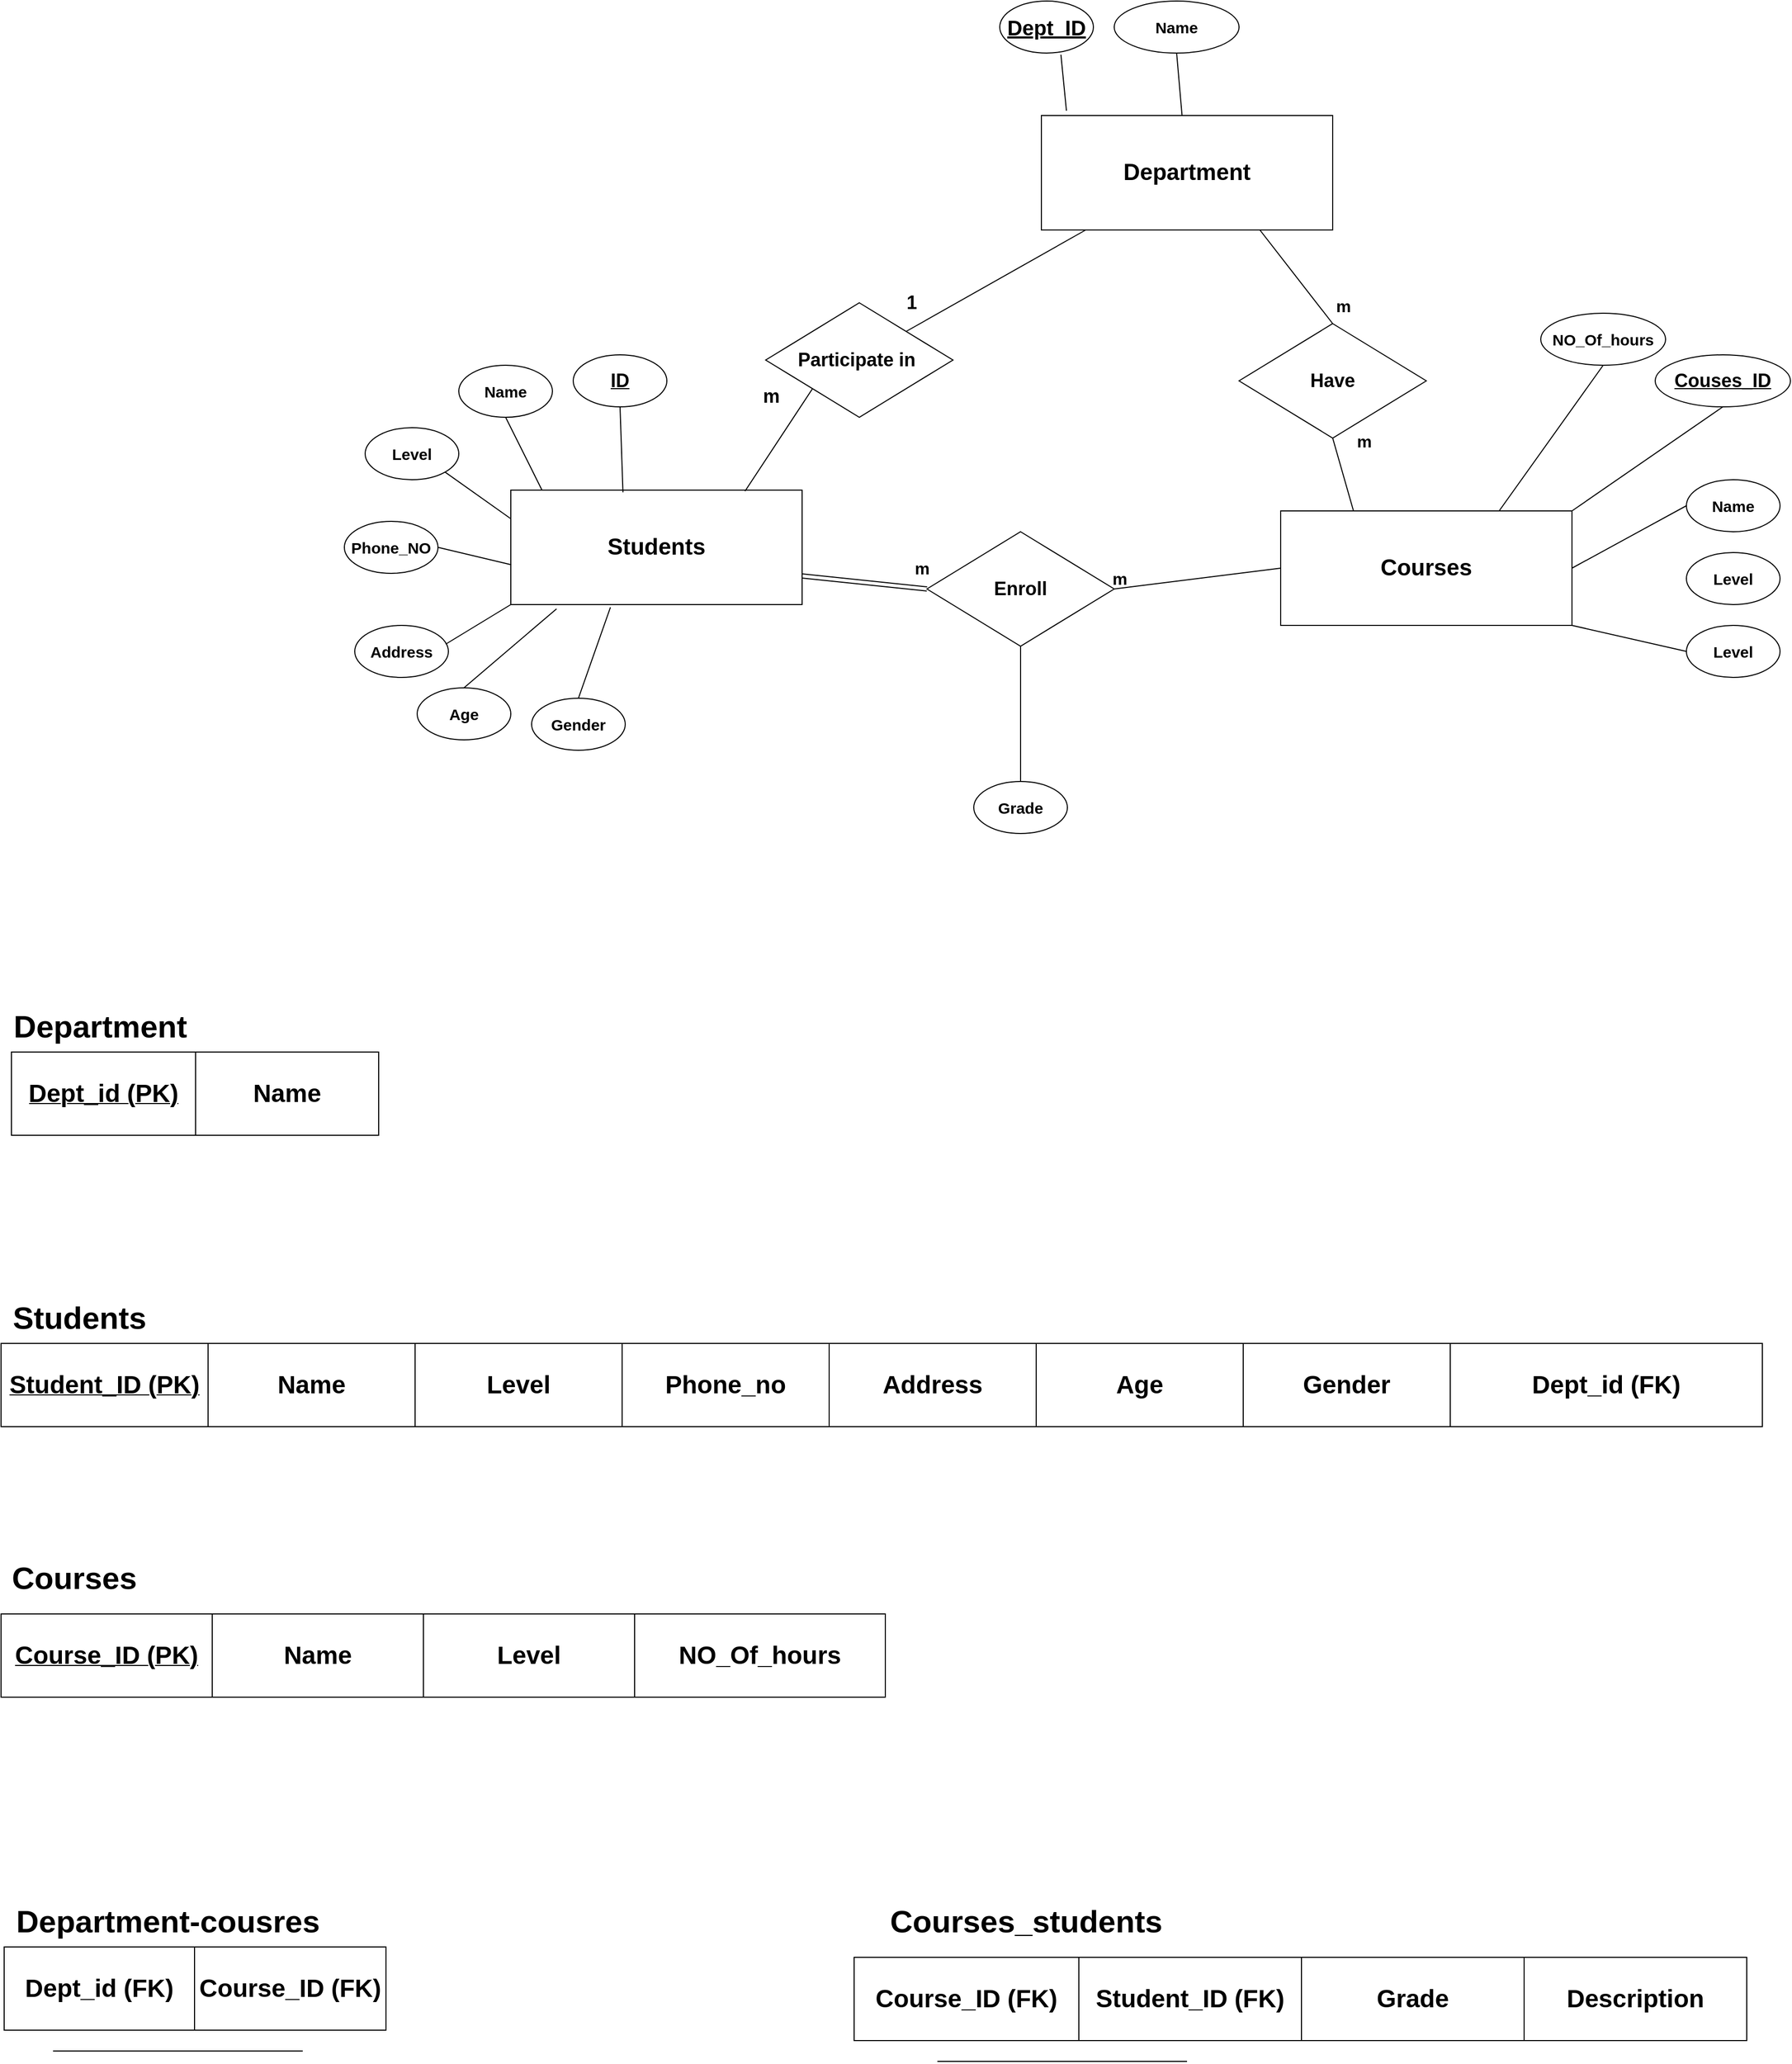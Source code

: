 <mxfile version="22.0.2" type="device">
  <diagram name="Page-1" id="YhrPNHlNUoOoIEPs7b8b">
    <mxGraphModel dx="2590" dy="1660" grid="1" gridSize="10" guides="1" tooltips="1" connect="1" arrows="1" fold="1" page="1" pageScale="1" pageWidth="2000" pageHeight="2500" math="0" shadow="0">
      <root>
        <mxCell id="0" />
        <mxCell id="1" parent="0" />
        <mxCell id="vTSPfiXsCYAhCla5K5Zu-1" value="&lt;font style=&quot;font-size: 22px;&quot;&gt;&lt;b&gt;Students&lt;/b&gt;&lt;/font&gt;" style="rounded=0;whiteSpace=wrap;html=1;" parent="1" vertex="1">
          <mxGeometry x="570" y="870" width="280" height="110" as="geometry" />
        </mxCell>
        <mxCell id="vTSPfiXsCYAhCla5K5Zu-5" value="&lt;b&gt;&lt;font style=&quot;font-size: 15px;&quot;&gt;Name&lt;/font&gt;&lt;/b&gt;" style="ellipse;whiteSpace=wrap;html=1;" parent="1" vertex="1">
          <mxGeometry x="520" y="750" width="90" height="50" as="geometry" />
        </mxCell>
        <mxCell id="vTSPfiXsCYAhCla5K5Zu-7" value="&lt;font style=&quot;font-size: 22px;&quot;&gt;&lt;b&gt;Courses&lt;/b&gt;&lt;/font&gt;" style="rounded=0;whiteSpace=wrap;html=1;" parent="1" vertex="1">
          <mxGeometry x="1310" y="890" width="280" height="110" as="geometry" />
        </mxCell>
        <mxCell id="vTSPfiXsCYAhCla5K5Zu-8" value="&lt;b&gt;&lt;font size=&quot;1&quot; style=&quot;&quot;&gt;&lt;u style=&quot;font-size: 18px;&quot;&gt;ID&lt;/u&gt;&lt;/font&gt;&lt;/b&gt;" style="ellipse;whiteSpace=wrap;html=1;" parent="1" vertex="1">
          <mxGeometry x="630" y="740" width="90" height="50" as="geometry" />
        </mxCell>
        <mxCell id="vTSPfiXsCYAhCla5K5Zu-10" value="&lt;b&gt;&lt;font style=&quot;font-size: 15px;&quot;&gt;Level&lt;/font&gt;&lt;/b&gt;" style="ellipse;whiteSpace=wrap;html=1;" parent="1" vertex="1">
          <mxGeometry x="430" y="810" width="90" height="50" as="geometry" />
        </mxCell>
        <mxCell id="vTSPfiXsCYAhCla5K5Zu-11" value="&lt;b&gt;&lt;font style=&quot;font-size: 15px;&quot;&gt;Phone_NO&lt;/font&gt;&lt;/b&gt;" style="ellipse;whiteSpace=wrap;html=1;" parent="1" vertex="1">
          <mxGeometry x="410" y="900" width="90" height="50" as="geometry" />
        </mxCell>
        <mxCell id="vTSPfiXsCYAhCla5K5Zu-12" value="&lt;b&gt;&lt;font style=&quot;font-size: 15px;&quot;&gt;Address&lt;/font&gt;&lt;/b&gt;" style="ellipse;whiteSpace=wrap;html=1;" parent="1" vertex="1">
          <mxGeometry x="420" y="1000" width="90" height="50" as="geometry" />
        </mxCell>
        <mxCell id="vTSPfiXsCYAhCla5K5Zu-14" value="" style="endArrow=none;html=1;rounded=0;entryX=0.5;entryY=1;entryDx=0;entryDy=0;exitX=0.385;exitY=0.019;exitDx=0;exitDy=0;exitPerimeter=0;" parent="1" source="vTSPfiXsCYAhCla5K5Zu-1" target="vTSPfiXsCYAhCla5K5Zu-8" edge="1">
          <mxGeometry width="50" height="50" relative="1" as="geometry">
            <mxPoint x="680" y="860" as="sourcePoint" />
            <mxPoint x="775" y="800" as="targetPoint" />
          </mxGeometry>
        </mxCell>
        <mxCell id="vTSPfiXsCYAhCla5K5Zu-15" value="" style="endArrow=none;html=1;rounded=0;entryX=0.5;entryY=1;entryDx=0;entryDy=0;exitX=0.107;exitY=0;exitDx=0;exitDy=0;exitPerimeter=0;" parent="1" source="vTSPfiXsCYAhCla5K5Zu-1" target="vTSPfiXsCYAhCla5K5Zu-5" edge="1">
          <mxGeometry width="50" height="50" relative="1" as="geometry">
            <mxPoint x="593" y="875.95" as="sourcePoint" />
            <mxPoint x="590" y="793.95" as="targetPoint" />
          </mxGeometry>
        </mxCell>
        <mxCell id="vTSPfiXsCYAhCla5K5Zu-16" value="" style="endArrow=none;html=1;rounded=0;entryX=1;entryY=1;entryDx=0;entryDy=0;exitX=0;exitY=0.25;exitDx=0;exitDy=0;" parent="1" source="vTSPfiXsCYAhCla5K5Zu-1" target="vTSPfiXsCYAhCla5K5Zu-10" edge="1">
          <mxGeometry width="50" height="50" relative="1" as="geometry">
            <mxPoint x="555" y="910" as="sourcePoint" />
            <mxPoint x="520" y="840" as="targetPoint" />
          </mxGeometry>
        </mxCell>
        <mxCell id="vTSPfiXsCYAhCla5K5Zu-17" value="" style="endArrow=none;html=1;rounded=0;entryX=1;entryY=0.5;entryDx=0;entryDy=0;exitX=0.002;exitY=0.652;exitDx=0;exitDy=0;exitPerimeter=0;" parent="1" source="vTSPfiXsCYAhCla5K5Zu-1" target="vTSPfiXsCYAhCla5K5Zu-11" edge="1">
          <mxGeometry width="50" height="50" relative="1" as="geometry">
            <mxPoint x="563.1" y="955.37" as="sourcePoint" />
            <mxPoint x="500.1" y="910.37" as="targetPoint" />
          </mxGeometry>
        </mxCell>
        <mxCell id="vTSPfiXsCYAhCla5K5Zu-19" value="" style="endArrow=none;html=1;rounded=0;exitX=0;exitY=1;exitDx=0;exitDy=0;entryX=0.972;entryY=0.36;entryDx=0;entryDy=0;entryPerimeter=0;" parent="1" source="vTSPfiXsCYAhCla5K5Zu-1" target="vTSPfiXsCYAhCla5K5Zu-12" edge="1">
          <mxGeometry width="50" height="50" relative="1" as="geometry">
            <mxPoint x="581" y="1043.64" as="sourcePoint" />
            <mxPoint x="540" y="1000" as="targetPoint" />
          </mxGeometry>
        </mxCell>
        <mxCell id="vTSPfiXsCYAhCla5K5Zu-21" value="&lt;font size=&quot;1&quot; style=&quot;&quot;&gt;&lt;u style=&quot;font-size: 18px;&quot;&gt;&lt;b&gt;Couses_ID&lt;/b&gt;&lt;/u&gt;&lt;/font&gt;" style="ellipse;whiteSpace=wrap;html=1;" parent="1" vertex="1">
          <mxGeometry x="1670" y="740" width="130" height="50" as="geometry" />
        </mxCell>
        <mxCell id="vTSPfiXsCYAhCla5K5Zu-22" value="&lt;font style=&quot;font-size: 15px;&quot;&gt;&lt;b&gt;NO_Of_hours&lt;/b&gt;&lt;/font&gt;" style="ellipse;whiteSpace=wrap;html=1;" parent="1" vertex="1">
          <mxGeometry x="1560" y="700" width="120" height="50" as="geometry" />
        </mxCell>
        <mxCell id="vTSPfiXsCYAhCla5K5Zu-23" value="&lt;b&gt;&lt;font style=&quot;font-size: 15px;&quot;&gt;Name&lt;/font&gt;&lt;/b&gt;" style="ellipse;whiteSpace=wrap;html=1;" parent="1" vertex="1">
          <mxGeometry x="1700" y="860" width="90" height="50" as="geometry" />
        </mxCell>
        <mxCell id="vTSPfiXsCYAhCla5K5Zu-24" value="&lt;b&gt;&lt;font style=&quot;font-size: 15px;&quot;&gt;Age&lt;/font&gt;&lt;/b&gt;" style="ellipse;whiteSpace=wrap;html=1;" parent="1" vertex="1">
          <mxGeometry x="480" y="1060" width="90" height="50" as="geometry" />
        </mxCell>
        <mxCell id="vTSPfiXsCYAhCla5K5Zu-25" value="" style="endArrow=none;html=1;rounded=0;exitX=0.157;exitY=1.037;exitDx=0;exitDy=0;entryX=0.5;entryY=0;entryDx=0;entryDy=0;exitPerimeter=0;" parent="1" source="vTSPfiXsCYAhCla5K5Zu-1" target="vTSPfiXsCYAhCla5K5Zu-24" edge="1">
          <mxGeometry width="50" height="50" relative="1" as="geometry">
            <mxPoint x="602.52" y="1012" as="sourcePoint" />
            <mxPoint x="539.52" y="1050" as="targetPoint" />
          </mxGeometry>
        </mxCell>
        <mxCell id="vTSPfiXsCYAhCla5K5Zu-28" value="&lt;font style=&quot;font-size: 15px;&quot;&gt;&lt;b&gt;Level&lt;/b&gt;&lt;/font&gt;" style="ellipse;whiteSpace=wrap;html=1;" parent="1" vertex="1">
          <mxGeometry x="1700" y="930" width="90" height="50" as="geometry" />
        </mxCell>
        <mxCell id="vTSPfiXsCYAhCla5K5Zu-32" value="" style="endArrow=none;html=1;rounded=0;exitX=1;exitY=0;exitDx=0;exitDy=0;entryX=0.5;entryY=1;entryDx=0;entryDy=0;" parent="1" source="vTSPfiXsCYAhCla5K5Zu-7" target="vTSPfiXsCYAhCla5K5Zu-21" edge="1">
          <mxGeometry width="50" height="50" relative="1" as="geometry">
            <mxPoint x="1095" y="900" as="sourcePoint" />
            <mxPoint x="1358" y="1130" as="targetPoint" />
          </mxGeometry>
        </mxCell>
        <mxCell id="vTSPfiXsCYAhCla5K5Zu-33" value="" style="endArrow=none;html=1;rounded=0;exitX=1;exitY=0.5;exitDx=0;exitDy=0;entryX=0;entryY=0.5;entryDx=0;entryDy=0;" parent="1" source="vTSPfiXsCYAhCla5K5Zu-7" target="vTSPfiXsCYAhCla5K5Zu-23" edge="1">
          <mxGeometry width="50" height="50" relative="1" as="geometry">
            <mxPoint x="1520" y="900" as="sourcePoint" />
            <mxPoint x="1590" y="830" as="targetPoint" />
          </mxGeometry>
        </mxCell>
        <mxCell id="vTSPfiXsCYAhCla5K5Zu-34" value="" style="endArrow=none;html=1;rounded=0;exitX=0.75;exitY=0;exitDx=0;exitDy=0;entryX=0.5;entryY=1;entryDx=0;entryDy=0;" parent="1" source="vTSPfiXsCYAhCla5K5Zu-7" edge="1" target="vTSPfiXsCYAhCla5K5Zu-22">
          <mxGeometry width="50" height="50" relative="1" as="geometry">
            <mxPoint x="1479.56" y="888" as="sourcePoint" />
            <mxPoint x="1570" y="750" as="targetPoint" />
          </mxGeometry>
        </mxCell>
        <mxCell id="vTSPfiXsCYAhCla5K5Zu-35" value="" style="endArrow=none;html=1;rounded=0;exitX=1;exitY=1;exitDx=0;exitDy=0;entryX=0;entryY=0.5;entryDx=0;entryDy=0;" parent="1" source="vTSPfiXsCYAhCla5K5Zu-7" target="nbWqyLr3lZDW3wqisAOs-1" edge="1">
          <mxGeometry width="50" height="50" relative="1" as="geometry">
            <mxPoint x="1570" y="1060" as="sourcePoint" />
            <mxPoint x="1680.837" y="1047.3" as="targetPoint" />
          </mxGeometry>
        </mxCell>
        <mxCell id="vTSPfiXsCYAhCla5K5Zu-44" value="&lt;b&gt;&lt;font style=&quot;font-size: 18px;&quot;&gt;Enroll&lt;/font&gt;&lt;/b&gt;" style="rhombus;whiteSpace=wrap;html=1;" parent="1" vertex="1">
          <mxGeometry x="970" y="910" width="180" height="110" as="geometry" />
        </mxCell>
        <mxCell id="vTSPfiXsCYAhCla5K5Zu-46" value="" style="endArrow=none;html=1;rounded=0;entryX=0;entryY=0.5;entryDx=0;entryDy=0;exitX=1;exitY=0.5;exitDx=0;exitDy=0;" parent="1" source="vTSPfiXsCYAhCla5K5Zu-44" target="vTSPfiXsCYAhCla5K5Zu-7" edge="1">
          <mxGeometry width="50" height="50" relative="1" as="geometry">
            <mxPoint x="1050" y="850" as="sourcePoint" />
            <mxPoint x="930" y="810" as="targetPoint" />
          </mxGeometry>
        </mxCell>
        <mxCell id="vTSPfiXsCYAhCla5K5Zu-48" value="&lt;font style=&quot;font-size: 22px;&quot;&gt;&lt;b&gt;Department&lt;/b&gt;&lt;/font&gt;" style="rounded=0;whiteSpace=wrap;html=1;" parent="1" vertex="1">
          <mxGeometry x="1080" y="510" width="280" height="110" as="geometry" />
        </mxCell>
        <mxCell id="vTSPfiXsCYAhCla5K5Zu-49" value="&lt;b&gt;&lt;font size=&quot;1&quot; style=&quot;&quot;&gt;&lt;u style=&quot;font-size: 20px;&quot;&gt;Dept_ID&lt;/u&gt;&lt;/font&gt;&lt;/b&gt;" style="ellipse;whiteSpace=wrap;html=1;" parent="1" vertex="1">
          <mxGeometry x="1040" y="400" width="90" height="50" as="geometry" />
        </mxCell>
        <mxCell id="vTSPfiXsCYAhCla5K5Zu-50" value="&lt;font style=&quot;font-size: 15px;&quot;&gt;&lt;b&gt;Name&lt;/b&gt;&lt;/font&gt;" style="ellipse;whiteSpace=wrap;html=1;" parent="1" vertex="1">
          <mxGeometry x="1150" y="400" width="120" height="50" as="geometry" />
        </mxCell>
        <mxCell id="vTSPfiXsCYAhCla5K5Zu-53" value="" style="endArrow=none;html=1;rounded=0;entryX=0.653;entryY=1.031;entryDx=0;entryDy=0;exitX=0.086;exitY=-0.042;exitDx=0;exitDy=0;exitPerimeter=0;entryPerimeter=0;" parent="1" source="vTSPfiXsCYAhCla5K5Zu-48" target="vTSPfiXsCYAhCla5K5Zu-49" edge="1">
          <mxGeometry width="50" height="50" relative="1" as="geometry">
            <mxPoint x="1145" y="640" as="sourcePoint" />
            <mxPoint x="1140" y="710" as="targetPoint" />
          </mxGeometry>
        </mxCell>
        <mxCell id="vTSPfiXsCYAhCla5K5Zu-55" value="" style="endArrow=none;html=1;rounded=0;entryX=0.5;entryY=1;entryDx=0;entryDy=0;" parent="1" source="vTSPfiXsCYAhCla5K5Zu-48" target="vTSPfiXsCYAhCla5K5Zu-50" edge="1">
          <mxGeometry width="50" height="50" relative="1" as="geometry">
            <mxPoint x="1244.56" y="528" as="sourcePoint" />
            <mxPoint x="1272.56" y="460" as="targetPoint" />
          </mxGeometry>
        </mxCell>
        <mxCell id="vTSPfiXsCYAhCla5K5Zu-60" value="&lt;font style=&quot;font-size: 16px;&quot;&gt;&lt;b&gt;m&lt;/b&gt;&lt;/font&gt;" style="text;html=1;align=center;verticalAlign=middle;resizable=0;points=[];autosize=1;strokeColor=none;fillColor=none;" parent="1" vertex="1">
          <mxGeometry x="1135" y="940" width="40" height="30" as="geometry" />
        </mxCell>
        <mxCell id="vTSPfiXsCYAhCla5K5Zu-61" value="&lt;font style=&quot;font-size: 16px;&quot;&gt;&lt;b&gt;m&lt;/b&gt;&lt;/font&gt;" style="text;html=1;align=center;verticalAlign=middle;resizable=0;points=[];autosize=1;strokeColor=none;fillColor=none;" parent="1" vertex="1">
          <mxGeometry x="945" y="930" width="40" height="30" as="geometry" />
        </mxCell>
        <mxCell id="vTSPfiXsCYAhCla5K5Zu-77" value="" style="shape=link;html=1;rounded=0;exitX=1;exitY=0.75;exitDx=0;exitDy=0;entryX=0;entryY=0.5;entryDx=0;entryDy=0;" parent="1" source="vTSPfiXsCYAhCla5K5Zu-1" target="vTSPfiXsCYAhCla5K5Zu-44" edge="1">
          <mxGeometry width="100" relative="1" as="geometry">
            <mxPoint x="880" y="900" as="sourcePoint" />
            <mxPoint x="980" y="900" as="targetPoint" />
          </mxGeometry>
        </mxCell>
        <mxCell id="Jr5N-yYt39l8m2yCxW7Z-3" value="&lt;b&gt;&lt;font style=&quot;font-size: 18px;&quot;&gt;Participate in&amp;nbsp;&lt;/font&gt;&lt;/b&gt;" style="rhombus;whiteSpace=wrap;html=1;" parent="1" vertex="1">
          <mxGeometry x="815" y="690" width="180" height="110" as="geometry" />
        </mxCell>
        <mxCell id="Jr5N-yYt39l8m2yCxW7Z-4" value="" style="endArrow=none;html=1;rounded=0;exitX=1;exitY=0;exitDx=0;exitDy=0;" parent="1" source="Jr5N-yYt39l8m2yCxW7Z-3" target="vTSPfiXsCYAhCla5K5Zu-48" edge="1">
          <mxGeometry width="50" height="50" relative="1" as="geometry">
            <mxPoint x="1160" y="590" as="sourcePoint" />
            <mxPoint x="1210" y="540" as="targetPoint" />
          </mxGeometry>
        </mxCell>
        <mxCell id="Jr5N-yYt39l8m2yCxW7Z-6" value="&lt;font style=&quot;font-size: 18px;&quot;&gt;&lt;b&gt;m&lt;/b&gt;&lt;/font&gt;" style="text;html=1;align=center;verticalAlign=middle;resizable=0;points=[];autosize=1;strokeColor=none;fillColor=none;" parent="1" vertex="1">
          <mxGeometry x="800" y="760" width="40" height="40" as="geometry" />
        </mxCell>
        <mxCell id="Jr5N-yYt39l8m2yCxW7Z-7" value="&lt;font style=&quot;font-size: 18px;&quot;&gt;&lt;b&gt;1&lt;/b&gt;&lt;/font&gt;" style="text;html=1;align=center;verticalAlign=middle;resizable=0;points=[];autosize=1;strokeColor=none;fillColor=none;" parent="1" vertex="1">
          <mxGeometry x="940" y="670" width="30" height="40" as="geometry" />
        </mxCell>
        <mxCell id="k01URe-r7Q3DNTIQRTus-5" value="&lt;font style=&quot;font-size: 18px;&quot;&gt;&lt;b&gt;Have&lt;/b&gt;&lt;/font&gt;" style="rhombus;whiteSpace=wrap;html=1;" parent="1" vertex="1">
          <mxGeometry x="1270" y="710" width="180" height="110" as="geometry" />
        </mxCell>
        <mxCell id="k01URe-r7Q3DNTIQRTus-6" value="" style="endArrow=none;html=1;rounded=0;entryX=0.75;entryY=1;entryDx=0;entryDy=0;exitX=0.5;exitY=0;exitDx=0;exitDy=0;" parent="1" source="k01URe-r7Q3DNTIQRTus-5" target="vTSPfiXsCYAhCla5K5Zu-48" edge="1">
          <mxGeometry width="50" height="50" relative="1" as="geometry">
            <mxPoint x="1180" y="880" as="sourcePoint" />
            <mxPoint x="1230" y="830" as="targetPoint" />
          </mxGeometry>
        </mxCell>
        <mxCell id="k01URe-r7Q3DNTIQRTus-7" value="" style="endArrow=none;html=1;rounded=0;entryX=0.5;entryY=1;entryDx=0;entryDy=0;exitX=0.25;exitY=0;exitDx=0;exitDy=0;" parent="1" source="vTSPfiXsCYAhCla5K5Zu-7" target="k01URe-r7Q3DNTIQRTus-5" edge="1">
          <mxGeometry width="50" height="50" relative="1" as="geometry">
            <mxPoint x="1180" y="880" as="sourcePoint" />
            <mxPoint x="1230" y="830" as="targetPoint" />
          </mxGeometry>
        </mxCell>
        <mxCell id="k01URe-r7Q3DNTIQRTus-8" value="&lt;font style=&quot;font-size: 16px;&quot;&gt;&lt;b&gt;m&lt;/b&gt;&lt;/font&gt;" style="text;html=1;align=center;verticalAlign=middle;resizable=0;points=[];autosize=1;strokeColor=none;fillColor=none;" parent="1" vertex="1">
          <mxGeometry x="1350" y="678" width="40" height="30" as="geometry" />
        </mxCell>
        <mxCell id="k01URe-r7Q3DNTIQRTus-9" value="&lt;font style=&quot;font-size: 16px;&quot;&gt;&lt;b&gt;m&lt;/b&gt;&lt;/font&gt;" style="text;html=1;align=center;verticalAlign=middle;resizable=0;points=[];autosize=1;strokeColor=none;fillColor=none;" parent="1" vertex="1">
          <mxGeometry x="1370" y="808" width="40" height="30" as="geometry" />
        </mxCell>
        <mxCell id="k01URe-r7Q3DNTIQRTus-10" value="&lt;b&gt;&lt;font style=&quot;font-size: 15px;&quot;&gt;Grade&lt;/font&gt;&lt;/b&gt;" style="ellipse;whiteSpace=wrap;html=1;" parent="1" vertex="1">
          <mxGeometry x="1015" y="1150" width="90" height="50" as="geometry" />
        </mxCell>
        <mxCell id="k01URe-r7Q3DNTIQRTus-11" value="" style="endArrow=none;html=1;rounded=0;exitX=0.5;exitY=0;exitDx=0;exitDy=0;entryX=0.5;entryY=1;entryDx=0;entryDy=0;" parent="1" source="k01URe-r7Q3DNTIQRTus-10" target="vTSPfiXsCYAhCla5K5Zu-44" edge="1">
          <mxGeometry width="50" height="50" relative="1" as="geometry">
            <mxPoint x="1180" y="1050" as="sourcePoint" />
            <mxPoint x="1230" y="1000" as="targetPoint" />
          </mxGeometry>
        </mxCell>
        <mxCell id="k01URe-r7Q3DNTIQRTus-41" value="" style="shape=table;startSize=0;container=1;collapsible=0;childLayout=tableLayout;fontSize=16;" parent="1" vertex="1">
          <mxGeometry x="90" y="1410" width="353" height="80" as="geometry" />
        </mxCell>
        <mxCell id="k01URe-r7Q3DNTIQRTus-42" value="" style="shape=tableRow;horizontal=0;startSize=0;swimlaneHead=0;swimlaneBody=0;strokeColor=inherit;top=0;left=0;bottom=0;right=0;collapsible=0;dropTarget=0;fillColor=none;points=[[0,0.5],[1,0.5]];portConstraint=eastwest;fontSize=16;" parent="k01URe-r7Q3DNTIQRTus-41" vertex="1">
          <mxGeometry width="353" height="80" as="geometry" />
        </mxCell>
        <mxCell id="k01URe-r7Q3DNTIQRTus-43" value="&lt;b&gt;&lt;u&gt;&lt;font style=&quot;font-size: 24px;&quot;&gt;Dept_id (PK)&lt;/font&gt;&lt;/u&gt;&lt;/b&gt;" style="shape=partialRectangle;html=1;whiteSpace=wrap;connectable=0;strokeColor=inherit;overflow=hidden;fillColor=none;top=0;left=0;bottom=0;right=0;pointerEvents=1;fontSize=16;" parent="k01URe-r7Q3DNTIQRTus-42" vertex="1">
          <mxGeometry width="177" height="80" as="geometry">
            <mxRectangle width="177" height="80" as="alternateBounds" />
          </mxGeometry>
        </mxCell>
        <mxCell id="k01URe-r7Q3DNTIQRTus-44" value="&lt;span style=&quot;font-size: 24px;&quot;&gt;&lt;b&gt;Name&lt;/b&gt;&lt;/span&gt;" style="shape=partialRectangle;html=1;whiteSpace=wrap;connectable=0;strokeColor=inherit;overflow=hidden;fillColor=none;top=0;left=0;bottom=0;right=0;pointerEvents=1;fontSize=16;" parent="k01URe-r7Q3DNTIQRTus-42" vertex="1">
          <mxGeometry x="177" width="176" height="80" as="geometry">
            <mxRectangle width="176" height="80" as="alternateBounds" />
          </mxGeometry>
        </mxCell>
        <mxCell id="k01URe-r7Q3DNTIQRTus-67" value="&lt;b&gt;&lt;font style=&quot;font-size: 30px;&quot;&gt;Department&lt;/font&gt;&lt;/b&gt;" style="text;html=1;align=center;verticalAlign=middle;resizable=0;points=[];autosize=1;strokeColor=none;fillColor=none;" parent="1" vertex="1">
          <mxGeometry x="80" y="1360" width="190" height="50" as="geometry" />
        </mxCell>
        <mxCell id="k01URe-r7Q3DNTIQRTus-126" value="" style="shape=table;startSize=0;container=1;collapsible=0;childLayout=tableLayout;fontSize=16;" parent="1" vertex="1">
          <mxGeometry x="80" y="1690" width="1693" height="80" as="geometry" />
        </mxCell>
        <mxCell id="k01URe-r7Q3DNTIQRTus-127" value="" style="shape=tableRow;horizontal=0;startSize=0;swimlaneHead=0;swimlaneBody=0;strokeColor=inherit;top=0;left=0;bottom=0;right=0;collapsible=0;dropTarget=0;fillColor=none;points=[[0,0.5],[1,0.5]];portConstraint=eastwest;fontSize=16;" parent="k01URe-r7Q3DNTIQRTus-126" vertex="1">
          <mxGeometry width="1693" height="80" as="geometry" />
        </mxCell>
        <mxCell id="k01URe-r7Q3DNTIQRTus-128" value="&lt;b&gt;&lt;u&gt;&lt;font style=&quot;font-size: 24px;&quot;&gt;Student_ID (PK)&lt;/font&gt;&lt;/u&gt;&lt;/b&gt;" style="shape=partialRectangle;html=1;whiteSpace=wrap;connectable=0;strokeColor=inherit;overflow=hidden;fillColor=none;top=0;left=0;bottom=0;right=0;pointerEvents=1;fontSize=16;" parent="k01URe-r7Q3DNTIQRTus-127" vertex="1">
          <mxGeometry width="199" height="80" as="geometry">
            <mxRectangle width="199" height="80" as="alternateBounds" />
          </mxGeometry>
        </mxCell>
        <mxCell id="k01URe-r7Q3DNTIQRTus-129" value="&lt;span style=&quot;font-size: 24px;&quot;&gt;&lt;b&gt;Name&lt;/b&gt;&lt;/span&gt;" style="shape=partialRectangle;html=1;whiteSpace=wrap;connectable=0;strokeColor=inherit;overflow=hidden;fillColor=none;top=0;left=0;bottom=0;right=0;pointerEvents=1;fontSize=16;" parent="k01URe-r7Q3DNTIQRTus-127" vertex="1">
          <mxGeometry x="199" width="199" height="80" as="geometry">
            <mxRectangle width="199" height="80" as="alternateBounds" />
          </mxGeometry>
        </mxCell>
        <mxCell id="k01URe-r7Q3DNTIQRTus-130" value="&lt;font style=&quot;font-size: 24px;&quot;&gt;&lt;b&gt;Level&lt;/b&gt;&lt;/font&gt;" style="shape=partialRectangle;html=1;whiteSpace=wrap;connectable=0;strokeColor=inherit;overflow=hidden;fillColor=none;top=0;left=0;bottom=0;right=0;pointerEvents=1;fontSize=16;" parent="k01URe-r7Q3DNTIQRTus-127" vertex="1">
          <mxGeometry x="398" width="199" height="80" as="geometry">
            <mxRectangle width="199" height="80" as="alternateBounds" />
          </mxGeometry>
        </mxCell>
        <mxCell id="k01URe-r7Q3DNTIQRTus-134" value="&lt;b&gt;&lt;font style=&quot;font-size: 24px;&quot;&gt;Phone_no&lt;/font&gt;&lt;/b&gt;" style="shape=partialRectangle;html=1;whiteSpace=wrap;connectable=0;strokeColor=inherit;overflow=hidden;fillColor=none;top=0;left=0;bottom=0;right=0;pointerEvents=1;fontSize=16;" parent="k01URe-r7Q3DNTIQRTus-127" vertex="1">
          <mxGeometry x="597" width="199" height="80" as="geometry">
            <mxRectangle width="199" height="80" as="alternateBounds" />
          </mxGeometry>
        </mxCell>
        <mxCell id="k01URe-r7Q3DNTIQRTus-133" value="&lt;font style=&quot;font-size: 24px;&quot;&gt;&lt;b&gt;Address&lt;/b&gt;&lt;/font&gt;" style="shape=partialRectangle;html=1;whiteSpace=wrap;connectable=0;strokeColor=inherit;overflow=hidden;fillColor=none;top=0;left=0;bottom=0;right=0;pointerEvents=1;fontSize=16;" parent="k01URe-r7Q3DNTIQRTus-127" vertex="1">
          <mxGeometry x="796" width="199" height="80" as="geometry">
            <mxRectangle width="199" height="80" as="alternateBounds" />
          </mxGeometry>
        </mxCell>
        <mxCell id="k01URe-r7Q3DNTIQRTus-132" value="&lt;b&gt;&lt;font style=&quot;font-size: 24px;&quot;&gt;Age&lt;/font&gt;&lt;/b&gt;" style="shape=partialRectangle;html=1;whiteSpace=wrap;connectable=0;strokeColor=inherit;overflow=hidden;fillColor=none;top=0;left=0;bottom=0;right=0;pointerEvents=1;fontSize=16;" parent="k01URe-r7Q3DNTIQRTus-127" vertex="1">
          <mxGeometry x="995" width="199" height="80" as="geometry">
            <mxRectangle width="199" height="80" as="alternateBounds" />
          </mxGeometry>
        </mxCell>
        <mxCell id="k01URe-r7Q3DNTIQRTus-131" value="&lt;b&gt;&lt;font style=&quot;font-size: 24px;&quot;&gt;Gender&lt;/font&gt;&lt;/b&gt;" style="shape=partialRectangle;html=1;whiteSpace=wrap;connectable=0;strokeColor=inherit;overflow=hidden;fillColor=none;top=0;left=0;bottom=0;right=0;pointerEvents=1;fontSize=16;" parent="k01URe-r7Q3DNTIQRTus-127" vertex="1">
          <mxGeometry x="1194" width="199" height="80" as="geometry">
            <mxRectangle width="199" height="80" as="alternateBounds" />
          </mxGeometry>
        </mxCell>
        <mxCell id="k01URe-r7Q3DNTIQRTus-158" value="&lt;b&gt;&lt;font style=&quot;font-size: 24px;&quot;&gt;Dept_id (FK)&lt;/font&gt;&lt;/b&gt;" style="shape=partialRectangle;html=1;whiteSpace=wrap;connectable=0;strokeColor=inherit;overflow=hidden;fillColor=none;top=0;left=0;bottom=0;right=0;pointerEvents=1;fontSize=16;" parent="k01URe-r7Q3DNTIQRTus-127" vertex="1">
          <mxGeometry x="1393" width="300" height="80" as="geometry">
            <mxRectangle width="300" height="80" as="alternateBounds" />
          </mxGeometry>
        </mxCell>
        <mxCell id="k01URe-r7Q3DNTIQRTus-135" value="" style="shape=table;startSize=0;container=1;collapsible=0;childLayout=tableLayout;fontSize=16;" parent="1" vertex="1">
          <mxGeometry x="80" y="1950" width="850" height="80" as="geometry" />
        </mxCell>
        <mxCell id="k01URe-r7Q3DNTIQRTus-136" value="" style="shape=tableRow;horizontal=0;startSize=0;swimlaneHead=0;swimlaneBody=0;strokeColor=inherit;top=0;left=0;bottom=0;right=0;collapsible=0;dropTarget=0;fillColor=none;points=[[0,0.5],[1,0.5]];portConstraint=eastwest;fontSize=16;" parent="k01URe-r7Q3DNTIQRTus-135" vertex="1">
          <mxGeometry width="850" height="80" as="geometry" />
        </mxCell>
        <mxCell id="k01URe-r7Q3DNTIQRTus-137" value="&lt;b&gt;&lt;u&gt;&lt;font style=&quot;font-size: 24px;&quot;&gt;Course_ID (PK)&lt;/font&gt;&lt;/u&gt;&lt;/b&gt;" style="shape=partialRectangle;html=1;whiteSpace=wrap;connectable=0;strokeColor=inherit;overflow=hidden;fillColor=none;top=0;left=0;bottom=0;right=0;pointerEvents=1;fontSize=16;" parent="k01URe-r7Q3DNTIQRTus-136" vertex="1">
          <mxGeometry width="203" height="80" as="geometry">
            <mxRectangle width="203" height="80" as="alternateBounds" />
          </mxGeometry>
        </mxCell>
        <mxCell id="k01URe-r7Q3DNTIQRTus-138" value="&lt;font style=&quot;font-size: 24px;&quot;&gt;&lt;b&gt;Name&lt;/b&gt;&lt;/font&gt;" style="shape=partialRectangle;html=1;whiteSpace=wrap;connectable=0;strokeColor=inherit;overflow=hidden;fillColor=none;top=0;left=0;bottom=0;right=0;pointerEvents=1;fontSize=16;" parent="k01URe-r7Q3DNTIQRTus-136" vertex="1">
          <mxGeometry x="203" width="203" height="80" as="geometry">
            <mxRectangle width="203" height="80" as="alternateBounds" />
          </mxGeometry>
        </mxCell>
        <mxCell id="k01URe-r7Q3DNTIQRTus-139" value="&lt;font style=&quot;font-size: 24px;&quot;&gt;&lt;b&gt;Level&lt;/b&gt;&lt;/font&gt;" style="shape=partialRectangle;html=1;whiteSpace=wrap;connectable=0;strokeColor=inherit;overflow=hidden;fillColor=none;top=0;left=0;bottom=0;right=0;pointerEvents=1;fontSize=16;" parent="k01URe-r7Q3DNTIQRTus-136" vertex="1">
          <mxGeometry x="406" width="203" height="80" as="geometry">
            <mxRectangle width="203" height="80" as="alternateBounds" />
          </mxGeometry>
        </mxCell>
        <mxCell id="k01URe-r7Q3DNTIQRTus-140" value="&lt;b&gt;&lt;font style=&quot;font-size: 24px;&quot;&gt;NO_Of_hours&lt;/font&gt;&lt;/b&gt;" style="shape=partialRectangle;html=1;whiteSpace=wrap;connectable=0;strokeColor=inherit;overflow=hidden;fillColor=none;top=0;left=0;bottom=0;right=0;pointerEvents=1;fontSize=16;" parent="k01URe-r7Q3DNTIQRTus-136" vertex="1">
          <mxGeometry x="609" width="241" height="80" as="geometry">
            <mxRectangle width="241" height="80" as="alternateBounds" />
          </mxGeometry>
        </mxCell>
        <mxCell id="k01URe-r7Q3DNTIQRTus-141" value="&lt;b&gt;&lt;font style=&quot;font-size: 30px;&quot;&gt;Students&lt;/font&gt;&lt;/b&gt;" style="text;html=1;align=center;verticalAlign=middle;resizable=0;points=[];autosize=1;strokeColor=none;fillColor=none;" parent="1" vertex="1">
          <mxGeometry x="80" y="1640" width="150" height="50" as="geometry" />
        </mxCell>
        <mxCell id="k01URe-r7Q3DNTIQRTus-142" value="&lt;b&gt;&lt;font style=&quot;font-size: 30px;&quot;&gt;Courses&lt;/font&gt;&lt;/b&gt;" style="text;html=1;align=center;verticalAlign=middle;resizable=0;points=[];autosize=1;strokeColor=none;fillColor=none;" parent="1" vertex="1">
          <mxGeometry x="80" y="1890" width="140" height="50" as="geometry" />
        </mxCell>
        <mxCell id="k01URe-r7Q3DNTIQRTus-148" value="&lt;span style=&quot;font-size: 30px;&quot;&gt;&lt;b&gt;Department-cousres&lt;/b&gt;&lt;/span&gt;" style="text;html=1;align=center;verticalAlign=middle;resizable=0;points=[];autosize=1;strokeColor=none;fillColor=none;" parent="1" vertex="1">
          <mxGeometry x="80" y="2220" width="320" height="50" as="geometry" />
        </mxCell>
        <mxCell id="k01URe-r7Q3DNTIQRTus-143" value="" style="shape=table;startSize=0;container=1;collapsible=0;childLayout=tableLayout;fontSize=16;" parent="1" vertex="1">
          <mxGeometry x="83" y="2270" width="367" height="80" as="geometry" />
        </mxCell>
        <mxCell id="k01URe-r7Q3DNTIQRTus-144" value="" style="shape=tableRow;horizontal=0;startSize=0;swimlaneHead=0;swimlaneBody=0;strokeColor=inherit;top=0;left=0;bottom=0;right=0;collapsible=0;dropTarget=0;fillColor=none;points=[[0,0.5],[1,0.5]];portConstraint=eastwest;fontSize=16;" parent="k01URe-r7Q3DNTIQRTus-143" vertex="1">
          <mxGeometry width="367" height="80" as="geometry" />
        </mxCell>
        <mxCell id="k01URe-r7Q3DNTIQRTus-145" value="&lt;b&gt;&lt;font style=&quot;font-size: 24px;&quot;&gt;Dept_id (FK)&lt;/font&gt;&lt;/b&gt;" style="shape=partialRectangle;html=1;whiteSpace=wrap;connectable=0;strokeColor=inherit;overflow=hidden;fillColor=none;top=0;left=0;bottom=0;right=0;pointerEvents=1;fontSize=16;" parent="k01URe-r7Q3DNTIQRTus-144" vertex="1">
          <mxGeometry width="183" height="80" as="geometry">
            <mxRectangle width="183" height="80" as="alternateBounds" />
          </mxGeometry>
        </mxCell>
        <mxCell id="k01URe-r7Q3DNTIQRTus-146" value="&lt;font style=&quot;font-size: 24px;&quot;&gt;&lt;b&gt;Course_ID (FK)&lt;/b&gt;&lt;/font&gt;" style="shape=partialRectangle;html=1;whiteSpace=wrap;connectable=0;strokeColor=inherit;overflow=hidden;fillColor=none;top=0;left=0;bottom=0;right=0;pointerEvents=1;fontSize=16;" parent="k01URe-r7Q3DNTIQRTus-144" vertex="1">
          <mxGeometry x="183" width="184" height="80" as="geometry">
            <mxRectangle width="184" height="80" as="alternateBounds" />
          </mxGeometry>
        </mxCell>
        <mxCell id="k01URe-r7Q3DNTIQRTus-149" value="" style="endArrow=none;html=1;rounded=0;fontFamily=Helvetica;fontSize=16;fontColor=default;startSize=0;" parent="1" edge="1">
          <mxGeometry width="50" height="50" relative="1" as="geometry">
            <mxPoint x="370" y="2370" as="sourcePoint" />
            <mxPoint x="130" y="2370" as="targetPoint" />
          </mxGeometry>
        </mxCell>
        <mxCell id="k01URe-r7Q3DNTIQRTus-155" value="&lt;b&gt;&lt;font style=&quot;font-size: 30px;&quot;&gt;Courses_students&lt;/font&gt;&lt;/b&gt;" style="text;html=1;align=center;verticalAlign=middle;resizable=0;points=[];autosize=1;strokeColor=none;fillColor=none;" parent="1" vertex="1">
          <mxGeometry x="920" y="2220" width="290" height="50" as="geometry" />
        </mxCell>
        <mxCell id="k01URe-r7Q3DNTIQRTus-150" value="" style="shape=table;startSize=0;container=1;collapsible=0;childLayout=tableLayout;fontSize=16;" parent="1" vertex="1">
          <mxGeometry x="900" y="2280" width="858" height="80" as="geometry" />
        </mxCell>
        <mxCell id="k01URe-r7Q3DNTIQRTus-151" value="" style="shape=tableRow;horizontal=0;startSize=0;swimlaneHead=0;swimlaneBody=0;strokeColor=inherit;top=0;left=0;bottom=0;right=0;collapsible=0;dropTarget=0;fillColor=none;points=[[0,0.5],[1,0.5]];portConstraint=eastwest;fontSize=16;" parent="k01URe-r7Q3DNTIQRTus-150" vertex="1">
          <mxGeometry width="858" height="80" as="geometry" />
        </mxCell>
        <mxCell id="k01URe-r7Q3DNTIQRTus-152" value="&lt;b style=&quot;font-size: 24px;&quot;&gt;Course_ID (FK)&lt;/b&gt;" style="shape=partialRectangle;html=1;whiteSpace=wrap;connectable=0;strokeColor=inherit;overflow=hidden;fillColor=none;top=0;left=0;bottom=0;right=0;pointerEvents=1;fontSize=16;" parent="k01URe-r7Q3DNTIQRTus-151" vertex="1">
          <mxGeometry width="216" height="80" as="geometry">
            <mxRectangle width="216" height="80" as="alternateBounds" />
          </mxGeometry>
        </mxCell>
        <mxCell id="k01URe-r7Q3DNTIQRTus-153" value="&lt;b style=&quot;font-size: 24px;&quot;&gt;Student_ID (FK)&lt;/b&gt;" style="shape=partialRectangle;html=1;whiteSpace=wrap;connectable=0;strokeColor=inherit;overflow=hidden;fillColor=none;top=0;left=0;bottom=0;right=0;pointerEvents=1;fontSize=16;" parent="k01URe-r7Q3DNTIQRTus-151" vertex="1">
          <mxGeometry x="216" width="214" height="80" as="geometry">
            <mxRectangle width="214" height="80" as="alternateBounds" />
          </mxGeometry>
        </mxCell>
        <mxCell id="k01URe-r7Q3DNTIQRTus-159" value="&lt;font style=&quot;font-size: 24px;&quot;&gt;&lt;b&gt;Grade&lt;/b&gt;&lt;/font&gt;" style="shape=partialRectangle;html=1;whiteSpace=wrap;connectable=0;strokeColor=inherit;overflow=hidden;fillColor=none;top=0;left=0;bottom=0;right=0;pointerEvents=1;fontSize=16;" parent="k01URe-r7Q3DNTIQRTus-151" vertex="1">
          <mxGeometry x="430" width="214" height="80" as="geometry">
            <mxRectangle width="214" height="80" as="alternateBounds" />
          </mxGeometry>
        </mxCell>
        <mxCell id="k01URe-r7Q3DNTIQRTus-160" value="&lt;b&gt;&lt;font style=&quot;font-size: 24px;&quot;&gt;Description&lt;/font&gt;&lt;/b&gt;" style="shape=partialRectangle;html=1;whiteSpace=wrap;connectable=0;strokeColor=inherit;overflow=hidden;fillColor=none;top=0;left=0;bottom=0;right=0;pointerEvents=1;fontSize=16;" parent="k01URe-r7Q3DNTIQRTus-151" vertex="1">
          <mxGeometry x="644" width="214" height="80" as="geometry">
            <mxRectangle width="214" height="80" as="alternateBounds" />
          </mxGeometry>
        </mxCell>
        <mxCell id="k01URe-r7Q3DNTIQRTus-157" value="" style="endArrow=none;html=1;rounded=0;fontFamily=Helvetica;fontSize=16;fontColor=default;startSize=0;" parent="1" edge="1">
          <mxGeometry width="50" height="50" relative="1" as="geometry">
            <mxPoint x="1220" y="2380" as="sourcePoint" />
            <mxPoint x="980" y="2380" as="targetPoint" />
          </mxGeometry>
        </mxCell>
        <mxCell id="k01URe-r7Q3DNTIQRTus-161" value="&lt;span style=&quot;font-size: 15px;&quot;&gt;&lt;b&gt;Gender&lt;/b&gt;&lt;/span&gt;" style="ellipse;whiteSpace=wrap;html=1;" parent="1" vertex="1">
          <mxGeometry x="590" y="1070" width="90" height="50" as="geometry" />
        </mxCell>
        <mxCell id="k01URe-r7Q3DNTIQRTus-162" value="" style="endArrow=none;html=1;rounded=0;entryX=0.5;entryY=0;entryDx=0;entryDy=0;exitX=0.342;exitY=1.024;exitDx=0;exitDy=0;exitPerimeter=0;" parent="1" source="vTSPfiXsCYAhCla5K5Zu-1" target="k01URe-r7Q3DNTIQRTus-161" edge="1">
          <mxGeometry width="50" height="50" relative="1" as="geometry">
            <mxPoint x="770" y="1030" as="sourcePoint" />
            <mxPoint x="697.5" y="1128" as="targetPoint" />
          </mxGeometry>
        </mxCell>
        <mxCell id="fQgYZ3lstzJ7Xm4Q8sYs-1" value="" style="endArrow=none;html=1;rounded=0;exitX=0.804;exitY=0.009;exitDx=0;exitDy=0;exitPerimeter=0;entryX=0;entryY=1;entryDx=0;entryDy=0;" parent="1" source="vTSPfiXsCYAhCla5K5Zu-1" target="Jr5N-yYt39l8m2yCxW7Z-3" edge="1">
          <mxGeometry width="50" height="50" relative="1" as="geometry">
            <mxPoint x="960" y="728" as="sourcePoint" />
            <mxPoint x="1133" y="630" as="targetPoint" />
          </mxGeometry>
        </mxCell>
        <mxCell id="nbWqyLr3lZDW3wqisAOs-1" value="&lt;font style=&quot;font-size: 15px;&quot;&gt;&lt;b&gt;Level&lt;/b&gt;&lt;/font&gt;" style="ellipse;whiteSpace=wrap;html=1;" vertex="1" parent="1">
          <mxGeometry x="1700" y="1000" width="90" height="50" as="geometry" />
        </mxCell>
      </root>
    </mxGraphModel>
  </diagram>
</mxfile>
